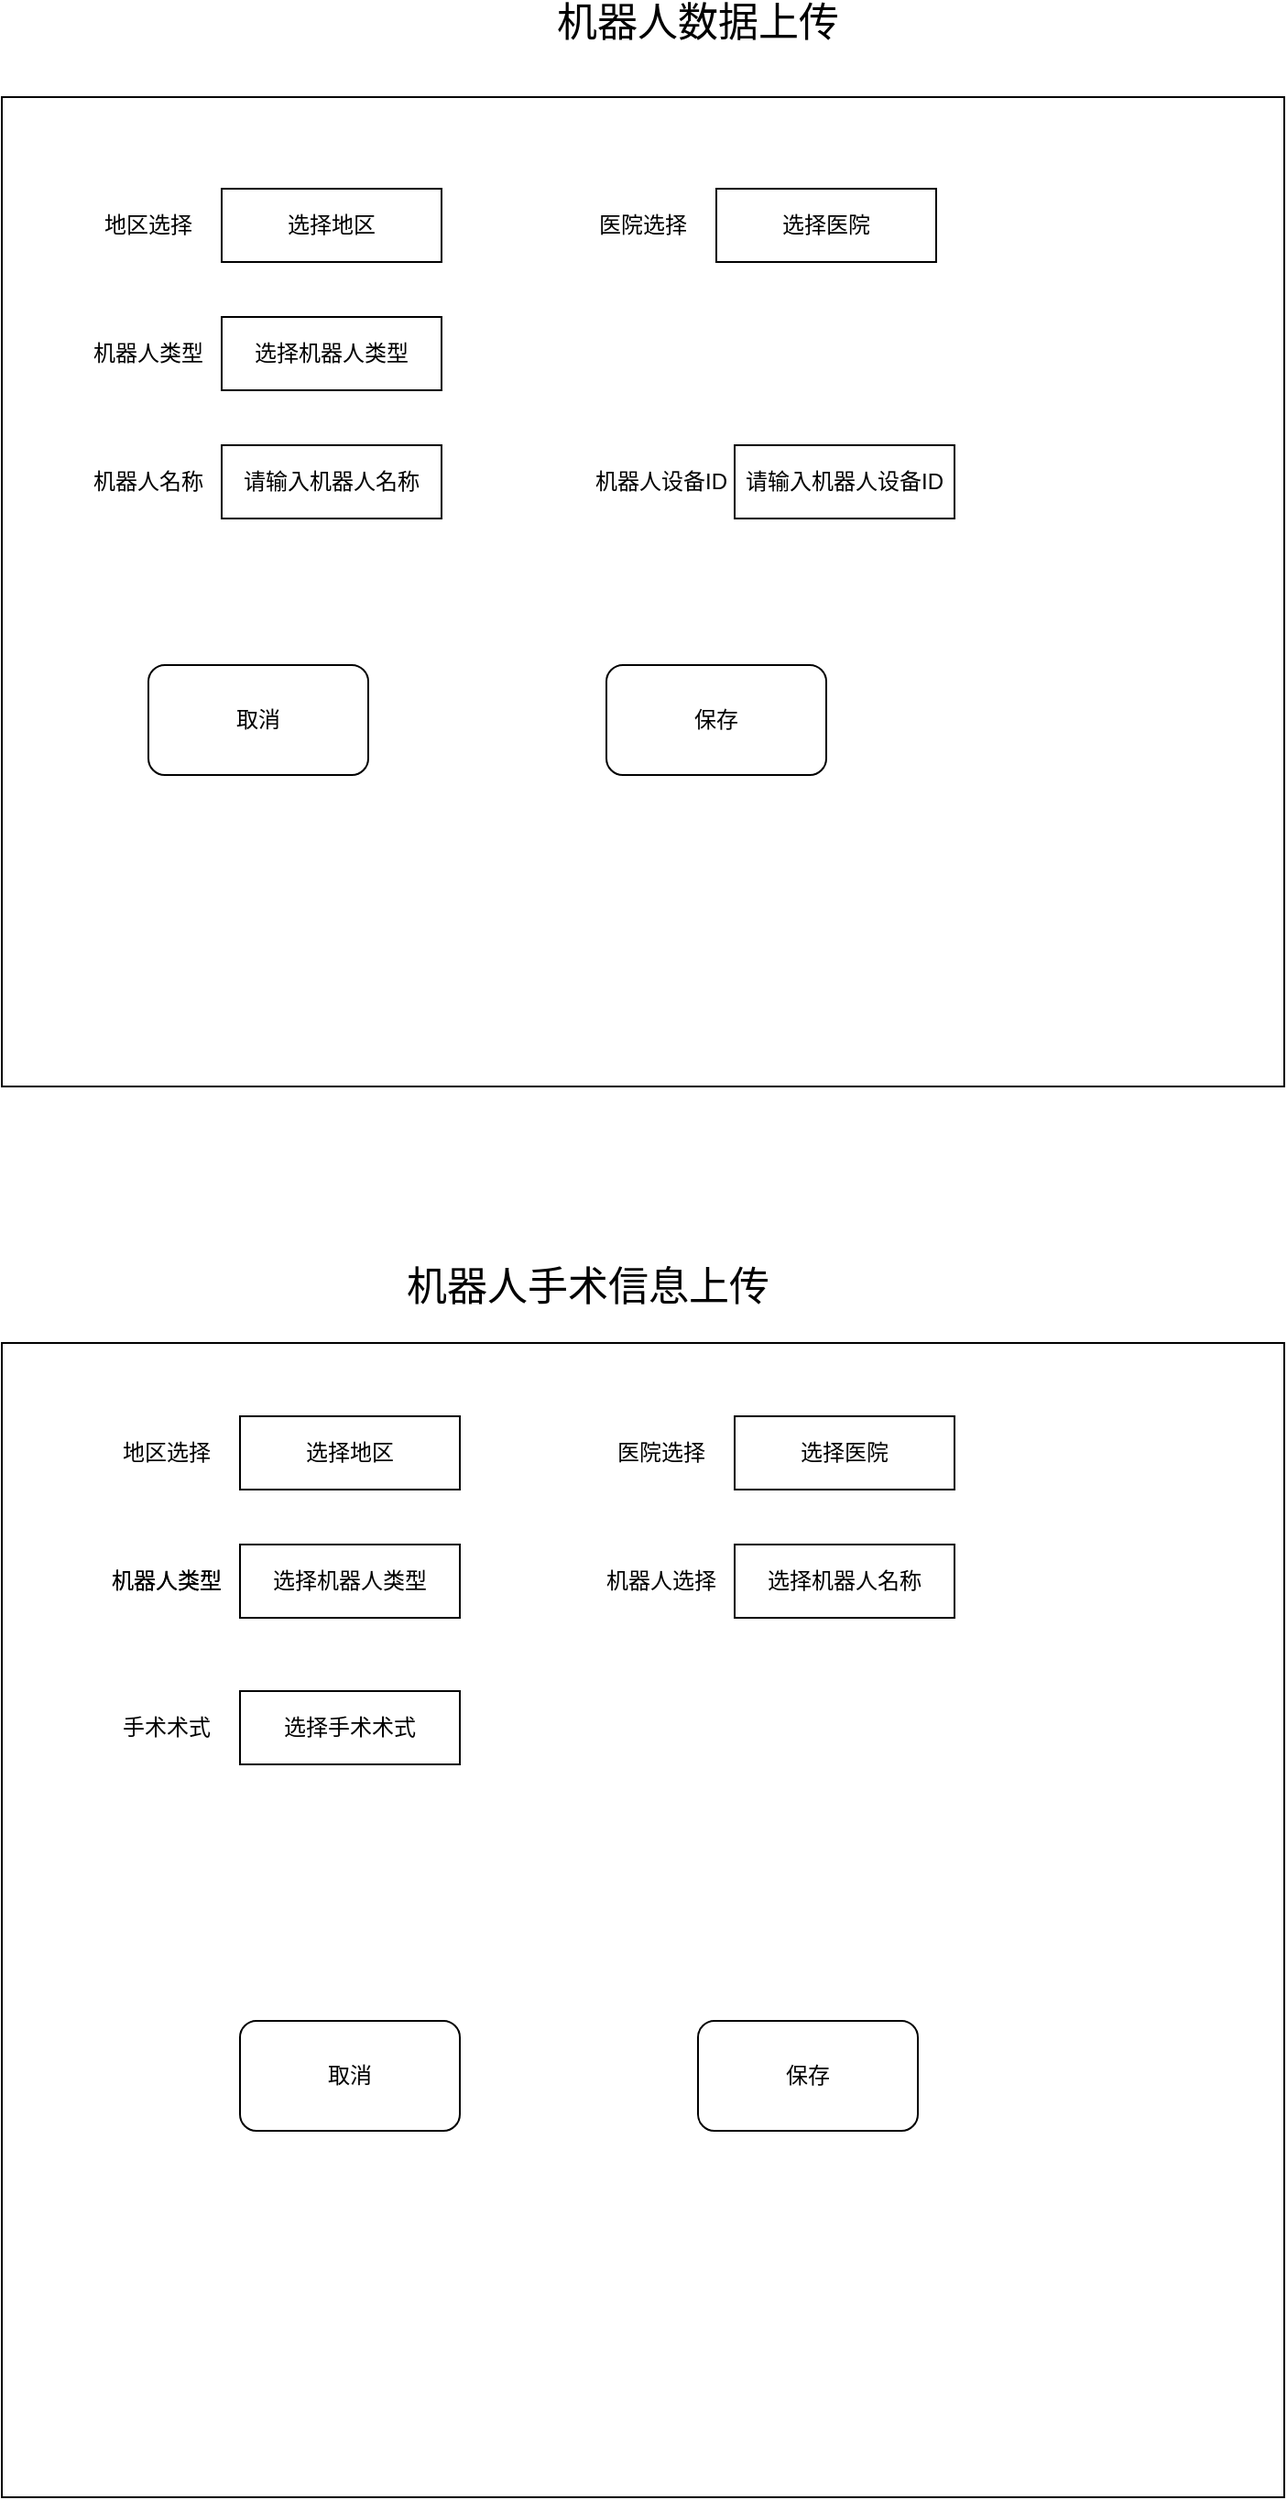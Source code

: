 <mxfile version="15.3.0" type="github">
  <diagram id="J3RSiUoJ0n4WciJ40yJS" name="3D地图后台管理数据上传">
    <mxGraphModel dx="1422" dy="839" grid="1" gridSize="10" guides="1" tooltips="1" connect="1" arrows="1" fold="1" page="1" pageScale="1" pageWidth="1169" pageHeight="827" math="0" shadow="0">
      <root>
        <mxCell id="BNJgQLsvVeCoIcz59ks9-0" />
        <mxCell id="BNJgQLsvVeCoIcz59ks9-1" parent="BNJgQLsvVeCoIcz59ks9-0" />
        <mxCell id="rfJUdSQZE-qdckD4_64m-0" value="" style="rounded=0;whiteSpace=wrap;html=1;" parent="BNJgQLsvVeCoIcz59ks9-1" vertex="1">
          <mxGeometry x="110" y="120" width="700" height="540" as="geometry" />
        </mxCell>
        <mxCell id="rfJUdSQZE-qdckD4_64m-1" value="选择地区" style="rounded=0;whiteSpace=wrap;html=1;" parent="BNJgQLsvVeCoIcz59ks9-1" vertex="1">
          <mxGeometry x="230" y="170" width="120" height="40" as="geometry" />
        </mxCell>
        <mxCell id="rfJUdSQZE-qdckD4_64m-2" value="地区选择" style="text;html=1;strokeColor=none;fillColor=none;align=center;verticalAlign=middle;whiteSpace=wrap;rounded=0;" parent="BNJgQLsvVeCoIcz59ks9-1" vertex="1">
          <mxGeometry x="150" y="180" width="80" height="20" as="geometry" />
        </mxCell>
        <mxCell id="rfJUdSQZE-qdckD4_64m-5" value="选择医院" style="rounded=0;whiteSpace=wrap;html=1;" parent="BNJgQLsvVeCoIcz59ks9-1" vertex="1">
          <mxGeometry x="500" y="170" width="120" height="40" as="geometry" />
        </mxCell>
        <mxCell id="rfJUdSQZE-qdckD4_64m-6" value="医院选择" style="text;html=1;strokeColor=none;fillColor=none;align=center;verticalAlign=middle;whiteSpace=wrap;rounded=0;" parent="BNJgQLsvVeCoIcz59ks9-1" vertex="1">
          <mxGeometry x="420" y="180" width="80" height="20" as="geometry" />
        </mxCell>
        <mxCell id="rfJUdSQZE-qdckD4_64m-8" value="选择机器人类型" style="rounded=0;whiteSpace=wrap;html=1;" parent="BNJgQLsvVeCoIcz59ks9-1" vertex="1">
          <mxGeometry x="230" y="240" width="120" height="40" as="geometry" />
        </mxCell>
        <mxCell id="rfJUdSQZE-qdckD4_64m-9" value="机器人类型" style="text;html=1;strokeColor=none;fillColor=none;align=center;verticalAlign=middle;whiteSpace=wrap;rounded=0;" parent="BNJgQLsvVeCoIcz59ks9-1" vertex="1">
          <mxGeometry x="150" y="250" width="80" height="20" as="geometry" />
        </mxCell>
        <mxCell id="rfJUdSQZE-qdckD4_64m-10" value="请输入机器人名称" style="rounded=0;whiteSpace=wrap;html=1;" parent="BNJgQLsvVeCoIcz59ks9-1" vertex="1">
          <mxGeometry x="230" y="310" width="120" height="40" as="geometry" />
        </mxCell>
        <mxCell id="rfJUdSQZE-qdckD4_64m-11" value="机器人名称" style="text;html=1;strokeColor=none;fillColor=none;align=center;verticalAlign=middle;whiteSpace=wrap;rounded=0;" parent="BNJgQLsvVeCoIcz59ks9-1" vertex="1">
          <mxGeometry x="150" y="320" width="80" height="20" as="geometry" />
        </mxCell>
        <mxCell id="rfJUdSQZE-qdckD4_64m-12" value="取消" style="rounded=1;whiteSpace=wrap;html=1;" parent="BNJgQLsvVeCoIcz59ks9-1" vertex="1">
          <mxGeometry x="190" y="430" width="120" height="60" as="geometry" />
        </mxCell>
        <mxCell id="rfJUdSQZE-qdckD4_64m-13" value="保存" style="rounded=1;whiteSpace=wrap;html=1;" parent="BNJgQLsvVeCoIcz59ks9-1" vertex="1">
          <mxGeometry x="440" y="430" width="120" height="60" as="geometry" />
        </mxCell>
        <mxCell id="rfJUdSQZE-qdckD4_64m-15" value="" style="rounded=0;whiteSpace=wrap;html=1;" parent="BNJgQLsvVeCoIcz59ks9-1" vertex="1">
          <mxGeometry x="110" y="800" width="700" height="630" as="geometry" />
        </mxCell>
        <mxCell id="rfJUdSQZE-qdckD4_64m-16" value="&lt;font style=&quot;font-size: 22px&quot;&gt;机器人数据上传&lt;/font&gt;" style="text;html=1;strokeColor=none;fillColor=none;align=center;verticalAlign=middle;whiteSpace=wrap;rounded=0;" parent="BNJgQLsvVeCoIcz59ks9-1" vertex="1">
          <mxGeometry x="360" y="70" width="260" height="20" as="geometry" />
        </mxCell>
        <mxCell id="rfJUdSQZE-qdckD4_64m-17" value="&lt;font style=&quot;font-size: 22px&quot;&gt;机器人手术信息上传&lt;/font&gt;" style="text;html=1;strokeColor=none;fillColor=none;align=center;verticalAlign=middle;whiteSpace=wrap;rounded=0;" parent="BNJgQLsvVeCoIcz59ks9-1" vertex="1">
          <mxGeometry x="300" y="760" width="260" height="20" as="geometry" />
        </mxCell>
        <mxCell id="rfJUdSQZE-qdckD4_64m-23" value="选择地区" style="rounded=0;whiteSpace=wrap;html=1;" parent="BNJgQLsvVeCoIcz59ks9-1" vertex="1">
          <mxGeometry x="240" y="840" width="120" height="40" as="geometry" />
        </mxCell>
        <mxCell id="rfJUdSQZE-qdckD4_64m-24" value="地区选择" style="text;html=1;strokeColor=none;fillColor=none;align=center;verticalAlign=middle;whiteSpace=wrap;rounded=0;" parent="BNJgQLsvVeCoIcz59ks9-1" vertex="1">
          <mxGeometry x="160" y="850" width="80" height="20" as="geometry" />
        </mxCell>
        <mxCell id="rfJUdSQZE-qdckD4_64m-25" value="选择医院" style="rounded=0;whiteSpace=wrap;html=1;" parent="BNJgQLsvVeCoIcz59ks9-1" vertex="1">
          <mxGeometry x="510" y="840" width="120" height="40" as="geometry" />
        </mxCell>
        <mxCell id="rfJUdSQZE-qdckD4_64m-26" value="医院选择" style="text;html=1;strokeColor=none;fillColor=none;align=center;verticalAlign=middle;whiteSpace=wrap;rounded=0;" parent="BNJgQLsvVeCoIcz59ks9-1" vertex="1">
          <mxGeometry x="430" y="850" width="80" height="20" as="geometry" />
        </mxCell>
        <mxCell id="rfJUdSQZE-qdckD4_64m-27" value="选择机器人类型" style="rounded=0;whiteSpace=wrap;html=1;" parent="BNJgQLsvVeCoIcz59ks9-1" vertex="1">
          <mxGeometry x="240" y="910" width="120" height="40" as="geometry" />
        </mxCell>
        <mxCell id="rfJUdSQZE-qdckD4_64m-28" value="机器人类型" style="text;html=1;strokeColor=none;fillColor=none;align=center;verticalAlign=middle;whiteSpace=wrap;rounded=0;" parent="BNJgQLsvVeCoIcz59ks9-1" vertex="1">
          <mxGeometry x="160" y="920" width="80" height="20" as="geometry" />
        </mxCell>
        <mxCell id="rfJUdSQZE-qdckD4_64m-29" value="机器人类型" style="text;html=1;strokeColor=none;fillColor=none;align=center;verticalAlign=middle;whiteSpace=wrap;rounded=0;" parent="BNJgQLsvVeCoIcz59ks9-1" vertex="1">
          <mxGeometry x="160" y="920" width="80" height="20" as="geometry" />
        </mxCell>
        <mxCell id="rfJUdSQZE-qdckD4_64m-33" value="选择机器人名称" style="rounded=0;whiteSpace=wrap;html=1;" parent="BNJgQLsvVeCoIcz59ks9-1" vertex="1">
          <mxGeometry x="510" y="910" width="120" height="40" as="geometry" />
        </mxCell>
        <mxCell id="rfJUdSQZE-qdckD4_64m-34" value="机器人选择" style="text;html=1;strokeColor=none;fillColor=none;align=center;verticalAlign=middle;whiteSpace=wrap;rounded=0;" parent="BNJgQLsvVeCoIcz59ks9-1" vertex="1">
          <mxGeometry x="430" y="920" width="80" height="20" as="geometry" />
        </mxCell>
        <mxCell id="rfJUdSQZE-qdckD4_64m-35" value="手术术式" style="text;html=1;strokeColor=none;fillColor=none;align=center;verticalAlign=middle;whiteSpace=wrap;rounded=0;" parent="BNJgQLsvVeCoIcz59ks9-1" vertex="1">
          <mxGeometry x="160" y="1000" width="80" height="20" as="geometry" />
        </mxCell>
        <mxCell id="rfJUdSQZE-qdckD4_64m-36" value="选择手术术式" style="rounded=0;whiteSpace=wrap;html=1;" parent="BNJgQLsvVeCoIcz59ks9-1" vertex="1">
          <mxGeometry x="240" y="990" width="120" height="40" as="geometry" />
        </mxCell>
        <mxCell id="rfJUdSQZE-qdckD4_64m-37" value="取消" style="rounded=1;whiteSpace=wrap;html=1;" parent="BNJgQLsvVeCoIcz59ks9-1" vertex="1">
          <mxGeometry x="240" y="1170" width="120" height="60" as="geometry" />
        </mxCell>
        <mxCell id="rfJUdSQZE-qdckD4_64m-38" value="保存" style="rounded=1;whiteSpace=wrap;html=1;" parent="BNJgQLsvVeCoIcz59ks9-1" vertex="1">
          <mxGeometry x="490" y="1170" width="120" height="60" as="geometry" />
        </mxCell>
        <mxCell id="kQ35HyrgbLsVAYnORshr-1" value="请输入机器人设备ID" style="rounded=0;whiteSpace=wrap;html=1;" vertex="1" parent="BNJgQLsvVeCoIcz59ks9-1">
          <mxGeometry x="510" y="310" width="120" height="40" as="geometry" />
        </mxCell>
        <mxCell id="kQ35HyrgbLsVAYnORshr-2" value="机器人设备ID" style="text;html=1;strokeColor=none;fillColor=none;align=center;verticalAlign=middle;whiteSpace=wrap;rounded=0;" vertex="1" parent="BNJgQLsvVeCoIcz59ks9-1">
          <mxGeometry x="430" y="320" width="80" height="20" as="geometry" />
        </mxCell>
      </root>
    </mxGraphModel>
  </diagram>
</mxfile>
